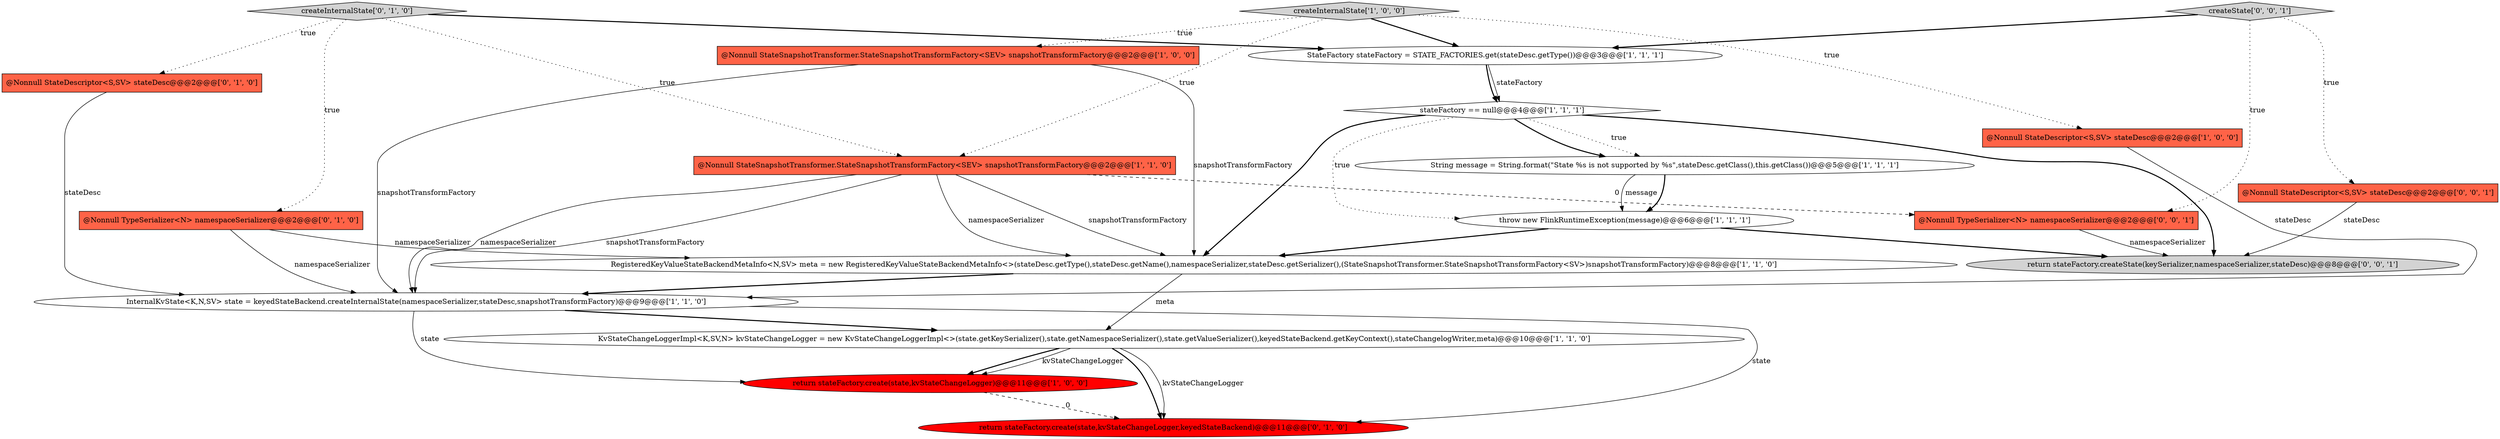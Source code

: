 digraph {
4 [style = filled, label = "@Nonnull StateSnapshotTransformer.StateSnapshotTransformFactory<SEV> snapshotTransformFactory@@@2@@@['1', '0', '0']", fillcolor = tomato, shape = box image = "AAA0AAABBB1BBB"];
10 [style = filled, label = "InternalKvState<K,N,SV> state = keyedStateBackend.createInternalState(namespaceSerializer,stateDesc,snapshotTransformFactory)@@@9@@@['1', '1', '0']", fillcolor = white, shape = ellipse image = "AAA0AAABBB1BBB"];
12 [style = filled, label = "createInternalState['0', '1', '0']", fillcolor = lightgray, shape = diamond image = "AAA0AAABBB2BBB"];
15 [style = filled, label = "return stateFactory.create(state,kvStateChangeLogger,keyedStateBackend)@@@11@@@['0', '1', '0']", fillcolor = red, shape = ellipse image = "AAA1AAABBB2BBB"];
18 [style = filled, label = "@Nonnull TypeSerializer<N> namespaceSerializer@@@2@@@['0', '0', '1']", fillcolor = tomato, shape = box image = "AAA0AAABBB3BBB"];
11 [style = filled, label = "return stateFactory.create(state,kvStateChangeLogger)@@@11@@@['1', '0', '0']", fillcolor = red, shape = ellipse image = "AAA1AAABBB1BBB"];
17 [style = filled, label = "return stateFactory.createState(keySerializer,namespaceSerializer,stateDesc)@@@8@@@['0', '0', '1']", fillcolor = lightgray, shape = ellipse image = "AAA0AAABBB3BBB"];
16 [style = filled, label = "@Nonnull StateDescriptor<S,SV> stateDesc@@@2@@@['0', '0', '1']", fillcolor = tomato, shape = box image = "AAA0AAABBB3BBB"];
14 [style = filled, label = "@Nonnull StateDescriptor<S,SV> stateDesc@@@2@@@['0', '1', '0']", fillcolor = tomato, shape = box image = "AAA0AAABBB2BBB"];
7 [style = filled, label = "throw new FlinkRuntimeException(message)@@@6@@@['1', '1', '1']", fillcolor = white, shape = ellipse image = "AAA0AAABBB1BBB"];
1 [style = filled, label = "createInternalState['1', '0', '0']", fillcolor = lightgray, shape = diamond image = "AAA0AAABBB1BBB"];
8 [style = filled, label = "@Nonnull StateDescriptor<S,SV> stateDesc@@@2@@@['1', '0', '0']", fillcolor = tomato, shape = box image = "AAA0AAABBB1BBB"];
9 [style = filled, label = "@Nonnull StateSnapshotTransformer.StateSnapshotTransformFactory<SEV> snapshotTransformFactory@@@2@@@['1', '1', '0']", fillcolor = tomato, shape = box image = "AAA0AAABBB1BBB"];
6 [style = filled, label = "String message = String.format(\"State %s is not supported by %s\",stateDesc.getClass(),this.getClass())@@@5@@@['1', '1', '1']", fillcolor = white, shape = ellipse image = "AAA0AAABBB1BBB"];
13 [style = filled, label = "@Nonnull TypeSerializer<N> namespaceSerializer@@@2@@@['0', '1', '0']", fillcolor = tomato, shape = box image = "AAA0AAABBB2BBB"];
5 [style = filled, label = "StateFactory stateFactory = STATE_FACTORIES.get(stateDesc.getType())@@@3@@@['1', '1', '1']", fillcolor = white, shape = ellipse image = "AAA0AAABBB1BBB"];
0 [style = filled, label = "RegisteredKeyValueStateBackendMetaInfo<N,SV> meta = new RegisteredKeyValueStateBackendMetaInfo<>(stateDesc.getType(),stateDesc.getName(),namespaceSerializer,stateDesc.getSerializer(),(StateSnapshotTransformer.StateSnapshotTransformFactory<SV>)snapshotTransformFactory)@@@8@@@['1', '1', '0']", fillcolor = white, shape = ellipse image = "AAA0AAABBB1BBB"];
19 [style = filled, label = "createState['0', '0', '1']", fillcolor = lightgray, shape = diamond image = "AAA0AAABBB3BBB"];
2 [style = filled, label = "stateFactory == null@@@4@@@['1', '1', '1']", fillcolor = white, shape = diamond image = "AAA0AAABBB1BBB"];
3 [style = filled, label = "KvStateChangeLoggerImpl<K,SV,N> kvStateChangeLogger = new KvStateChangeLoggerImpl<>(state.getKeySerializer(),state.getNamespaceSerializer(),state.getValueSerializer(),keyedStateBackend.getKeyContext(),stateChangelogWriter,meta)@@@10@@@['1', '1', '0']", fillcolor = white, shape = ellipse image = "AAA0AAABBB1BBB"];
1->5 [style = bold, label=""];
2->17 [style = bold, label=""];
16->17 [style = solid, label="stateDesc"];
0->3 [style = solid, label="meta"];
7->17 [style = bold, label=""];
12->5 [style = bold, label=""];
11->15 [style = dashed, label="0"];
2->6 [style = bold, label=""];
4->10 [style = solid, label="snapshotTransformFactory"];
9->18 [style = dashed, label="0"];
4->0 [style = solid, label="snapshotTransformFactory"];
13->10 [style = solid, label="namespaceSerializer"];
3->11 [style = bold, label=""];
19->18 [style = dotted, label="true"];
6->7 [style = solid, label="message"];
10->3 [style = bold, label=""];
8->10 [style = solid, label="stateDesc"];
7->0 [style = bold, label=""];
9->10 [style = solid, label="snapshotTransformFactory"];
3->15 [style = bold, label=""];
5->2 [style = solid, label="stateFactory"];
1->4 [style = dotted, label="true"];
3->11 [style = solid, label="kvStateChangeLogger"];
18->17 [style = solid, label="namespaceSerializer"];
3->15 [style = solid, label="kvStateChangeLogger"];
10->11 [style = solid, label="state"];
19->5 [style = bold, label=""];
9->10 [style = solid, label="namespaceSerializer"];
12->14 [style = dotted, label="true"];
5->2 [style = bold, label=""];
0->10 [style = bold, label=""];
2->0 [style = bold, label=""];
12->13 [style = dotted, label="true"];
13->0 [style = solid, label="namespaceSerializer"];
9->0 [style = solid, label="namespaceSerializer"];
2->6 [style = dotted, label="true"];
2->7 [style = dotted, label="true"];
1->9 [style = dotted, label="true"];
1->8 [style = dotted, label="true"];
19->16 [style = dotted, label="true"];
10->15 [style = solid, label="state"];
9->0 [style = solid, label="snapshotTransformFactory"];
6->7 [style = bold, label=""];
14->10 [style = solid, label="stateDesc"];
12->9 [style = dotted, label="true"];
}
